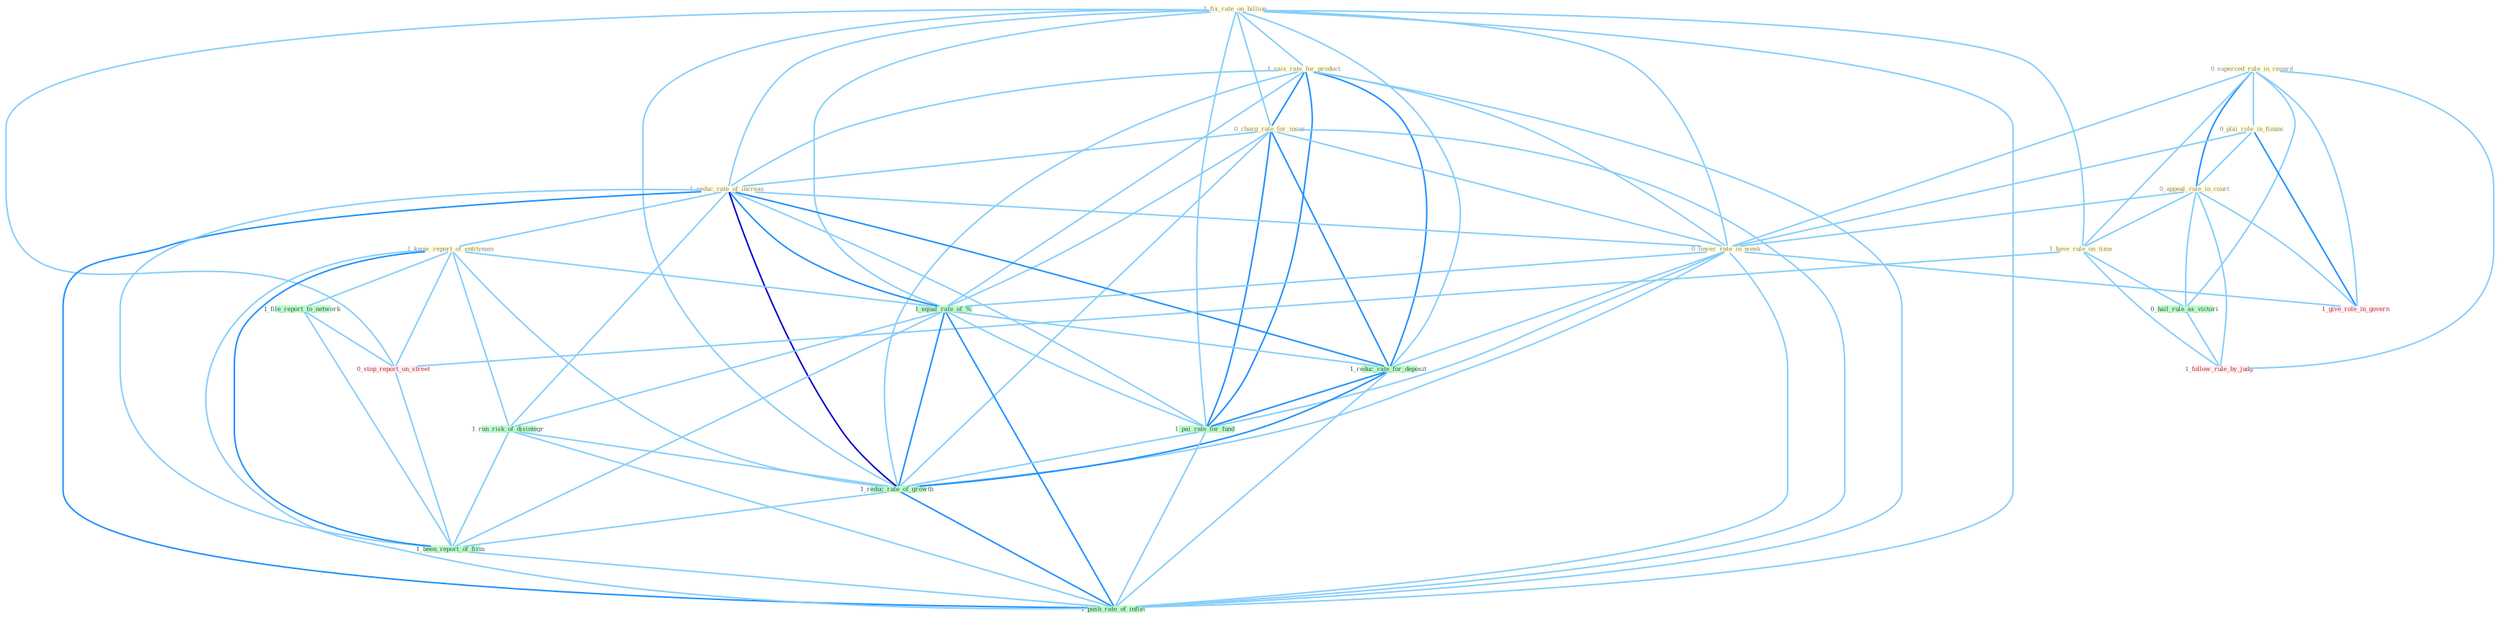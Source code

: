 Graph G{ 
    node
    [shape=polygon,style=filled,width=.5,height=.06,color="#BDFCC9",fixedsize=true,fontsize=4,
    fontcolor="#2f4f4f"];
    {node
    [color="#ffffe0", fontcolor="#8b7d6b"] "1_fix_rate_on_billion " "1_rais_rate_for_product " "0_superced_rule_in_regard " "0_charg_rate_for_insur " "1_reduc_rate_of_increas " "0_plai_role_in_financ " "0_appeal_rule_in_court " "0_lower_rate_in_week " "1_know_report_of_entitynam " "1_have_rule_on_time "}
{node [color="#fff0f5", fontcolor="#b22222"] "0_stop_report_on_street " "1_give_role_in_govern " "1_follow_rule_by_judg "}
edge [color="#B0E2FF"];

	"1_fix_rate_on_billion " -- "1_rais_rate_for_product " [w="1", color="#87cefa" ];
	"1_fix_rate_on_billion " -- "0_charg_rate_for_insur " [w="1", color="#87cefa" ];
	"1_fix_rate_on_billion " -- "1_reduc_rate_of_increas " [w="1", color="#87cefa" ];
	"1_fix_rate_on_billion " -- "0_lower_rate_in_week " [w="1", color="#87cefa" ];
	"1_fix_rate_on_billion " -- "1_have_rule_on_time " [w="1", color="#87cefa" ];
	"1_fix_rate_on_billion " -- "1_equal_rate_of_% " [w="1", color="#87cefa" ];
	"1_fix_rate_on_billion " -- "0_stop_report_on_street " [w="1", color="#87cefa" ];
	"1_fix_rate_on_billion " -- "1_reduc_rate_for_deposit " [w="1", color="#87cefa" ];
	"1_fix_rate_on_billion " -- "1_pai_rate_for_fund " [w="1", color="#87cefa" ];
	"1_fix_rate_on_billion " -- "1_reduc_rate_of_growth " [w="1", color="#87cefa" ];
	"1_fix_rate_on_billion " -- "1_push_rate_of_inflat " [w="1", color="#87cefa" ];
	"1_rais_rate_for_product " -- "0_charg_rate_for_insur " [w="2", color="#1e90ff" , len=0.8];
	"1_rais_rate_for_product " -- "1_reduc_rate_of_increas " [w="1", color="#87cefa" ];
	"1_rais_rate_for_product " -- "0_lower_rate_in_week " [w="1", color="#87cefa" ];
	"1_rais_rate_for_product " -- "1_equal_rate_of_% " [w="1", color="#87cefa" ];
	"1_rais_rate_for_product " -- "1_reduc_rate_for_deposit " [w="2", color="#1e90ff" , len=0.8];
	"1_rais_rate_for_product " -- "1_pai_rate_for_fund " [w="2", color="#1e90ff" , len=0.8];
	"1_rais_rate_for_product " -- "1_reduc_rate_of_growth " [w="1", color="#87cefa" ];
	"1_rais_rate_for_product " -- "1_push_rate_of_inflat " [w="1", color="#87cefa" ];
	"0_superced_rule_in_regard " -- "0_plai_role_in_financ " [w="1", color="#87cefa" ];
	"0_superced_rule_in_regard " -- "0_appeal_rule_in_court " [w="2", color="#1e90ff" , len=0.8];
	"0_superced_rule_in_regard " -- "0_lower_rate_in_week " [w="1", color="#87cefa" ];
	"0_superced_rule_in_regard " -- "1_have_rule_on_time " [w="1", color="#87cefa" ];
	"0_superced_rule_in_regard " -- "1_give_role_in_govern " [w="1", color="#87cefa" ];
	"0_superced_rule_in_regard " -- "0_hail_rule_as_victori " [w="1", color="#87cefa" ];
	"0_superced_rule_in_regard " -- "1_follow_rule_by_judg " [w="1", color="#87cefa" ];
	"0_charg_rate_for_insur " -- "1_reduc_rate_of_increas " [w="1", color="#87cefa" ];
	"0_charg_rate_for_insur " -- "0_lower_rate_in_week " [w="1", color="#87cefa" ];
	"0_charg_rate_for_insur " -- "1_equal_rate_of_% " [w="1", color="#87cefa" ];
	"0_charg_rate_for_insur " -- "1_reduc_rate_for_deposit " [w="2", color="#1e90ff" , len=0.8];
	"0_charg_rate_for_insur " -- "1_pai_rate_for_fund " [w="2", color="#1e90ff" , len=0.8];
	"0_charg_rate_for_insur " -- "1_reduc_rate_of_growth " [w="1", color="#87cefa" ];
	"0_charg_rate_for_insur " -- "1_push_rate_of_inflat " [w="1", color="#87cefa" ];
	"1_reduc_rate_of_increas " -- "0_lower_rate_in_week " [w="1", color="#87cefa" ];
	"1_reduc_rate_of_increas " -- "1_know_report_of_entitynam " [w="1", color="#87cefa" ];
	"1_reduc_rate_of_increas " -- "1_equal_rate_of_% " [w="2", color="#1e90ff" , len=0.8];
	"1_reduc_rate_of_increas " -- "1_reduc_rate_for_deposit " [w="2", color="#1e90ff" , len=0.8];
	"1_reduc_rate_of_increas " -- "1_pai_rate_for_fund " [w="1", color="#87cefa" ];
	"1_reduc_rate_of_increas " -- "1_run_risk_of_disintegr " [w="1", color="#87cefa" ];
	"1_reduc_rate_of_increas " -- "1_reduc_rate_of_growth " [w="3", color="#0000cd" , len=0.6];
	"1_reduc_rate_of_increas " -- "1_been_report_of_firm " [w="1", color="#87cefa" ];
	"1_reduc_rate_of_increas " -- "1_push_rate_of_inflat " [w="2", color="#1e90ff" , len=0.8];
	"0_plai_role_in_financ " -- "0_appeal_rule_in_court " [w="1", color="#87cefa" ];
	"0_plai_role_in_financ " -- "0_lower_rate_in_week " [w="1", color="#87cefa" ];
	"0_plai_role_in_financ " -- "1_give_role_in_govern " [w="2", color="#1e90ff" , len=0.8];
	"0_appeal_rule_in_court " -- "0_lower_rate_in_week " [w="1", color="#87cefa" ];
	"0_appeal_rule_in_court " -- "1_have_rule_on_time " [w="1", color="#87cefa" ];
	"0_appeal_rule_in_court " -- "1_give_role_in_govern " [w="1", color="#87cefa" ];
	"0_appeal_rule_in_court " -- "0_hail_rule_as_victori " [w="1", color="#87cefa" ];
	"0_appeal_rule_in_court " -- "1_follow_rule_by_judg " [w="1", color="#87cefa" ];
	"0_lower_rate_in_week " -- "1_equal_rate_of_% " [w="1", color="#87cefa" ];
	"0_lower_rate_in_week " -- "1_reduc_rate_for_deposit " [w="1", color="#87cefa" ];
	"0_lower_rate_in_week " -- "1_give_role_in_govern " [w="1", color="#87cefa" ];
	"0_lower_rate_in_week " -- "1_pai_rate_for_fund " [w="1", color="#87cefa" ];
	"0_lower_rate_in_week " -- "1_reduc_rate_of_growth " [w="1", color="#87cefa" ];
	"0_lower_rate_in_week " -- "1_push_rate_of_inflat " [w="1", color="#87cefa" ];
	"1_know_report_of_entitynam " -- "1_file_report_to_network " [w="1", color="#87cefa" ];
	"1_know_report_of_entitynam " -- "1_equal_rate_of_% " [w="1", color="#87cefa" ];
	"1_know_report_of_entitynam " -- "0_stop_report_on_street " [w="1", color="#87cefa" ];
	"1_know_report_of_entitynam " -- "1_run_risk_of_disintegr " [w="1", color="#87cefa" ];
	"1_know_report_of_entitynam " -- "1_reduc_rate_of_growth " [w="1", color="#87cefa" ];
	"1_know_report_of_entitynam " -- "1_been_report_of_firm " [w="2", color="#1e90ff" , len=0.8];
	"1_know_report_of_entitynam " -- "1_push_rate_of_inflat " [w="1", color="#87cefa" ];
	"1_have_rule_on_time " -- "0_stop_report_on_street " [w="1", color="#87cefa" ];
	"1_have_rule_on_time " -- "0_hail_rule_as_victori " [w="1", color="#87cefa" ];
	"1_have_rule_on_time " -- "1_follow_rule_by_judg " [w="1", color="#87cefa" ];
	"1_file_report_to_network " -- "0_stop_report_on_street " [w="1", color="#87cefa" ];
	"1_file_report_to_network " -- "1_been_report_of_firm " [w="1", color="#87cefa" ];
	"1_equal_rate_of_% " -- "1_reduc_rate_for_deposit " [w="1", color="#87cefa" ];
	"1_equal_rate_of_% " -- "1_pai_rate_for_fund " [w="1", color="#87cefa" ];
	"1_equal_rate_of_% " -- "1_run_risk_of_disintegr " [w="1", color="#87cefa" ];
	"1_equal_rate_of_% " -- "1_reduc_rate_of_growth " [w="2", color="#1e90ff" , len=0.8];
	"1_equal_rate_of_% " -- "1_been_report_of_firm " [w="1", color="#87cefa" ];
	"1_equal_rate_of_% " -- "1_push_rate_of_inflat " [w="2", color="#1e90ff" , len=0.8];
	"0_stop_report_on_street " -- "1_been_report_of_firm " [w="1", color="#87cefa" ];
	"1_reduc_rate_for_deposit " -- "1_pai_rate_for_fund " [w="2", color="#1e90ff" , len=0.8];
	"1_reduc_rate_for_deposit " -- "1_reduc_rate_of_growth " [w="2", color="#1e90ff" , len=0.8];
	"1_reduc_rate_for_deposit " -- "1_push_rate_of_inflat " [w="1", color="#87cefa" ];
	"1_pai_rate_for_fund " -- "1_reduc_rate_of_growth " [w="1", color="#87cefa" ];
	"1_pai_rate_for_fund " -- "1_push_rate_of_inflat " [w="1", color="#87cefa" ];
	"0_hail_rule_as_victori " -- "1_follow_rule_by_judg " [w="1", color="#87cefa" ];
	"1_run_risk_of_disintegr " -- "1_reduc_rate_of_growth " [w="1", color="#87cefa" ];
	"1_run_risk_of_disintegr " -- "1_been_report_of_firm " [w="1", color="#87cefa" ];
	"1_run_risk_of_disintegr " -- "1_push_rate_of_inflat " [w="1", color="#87cefa" ];
	"1_reduc_rate_of_growth " -- "1_been_report_of_firm " [w="1", color="#87cefa" ];
	"1_reduc_rate_of_growth " -- "1_push_rate_of_inflat " [w="2", color="#1e90ff" , len=0.8];
	"1_been_report_of_firm " -- "1_push_rate_of_inflat " [w="1", color="#87cefa" ];
}
